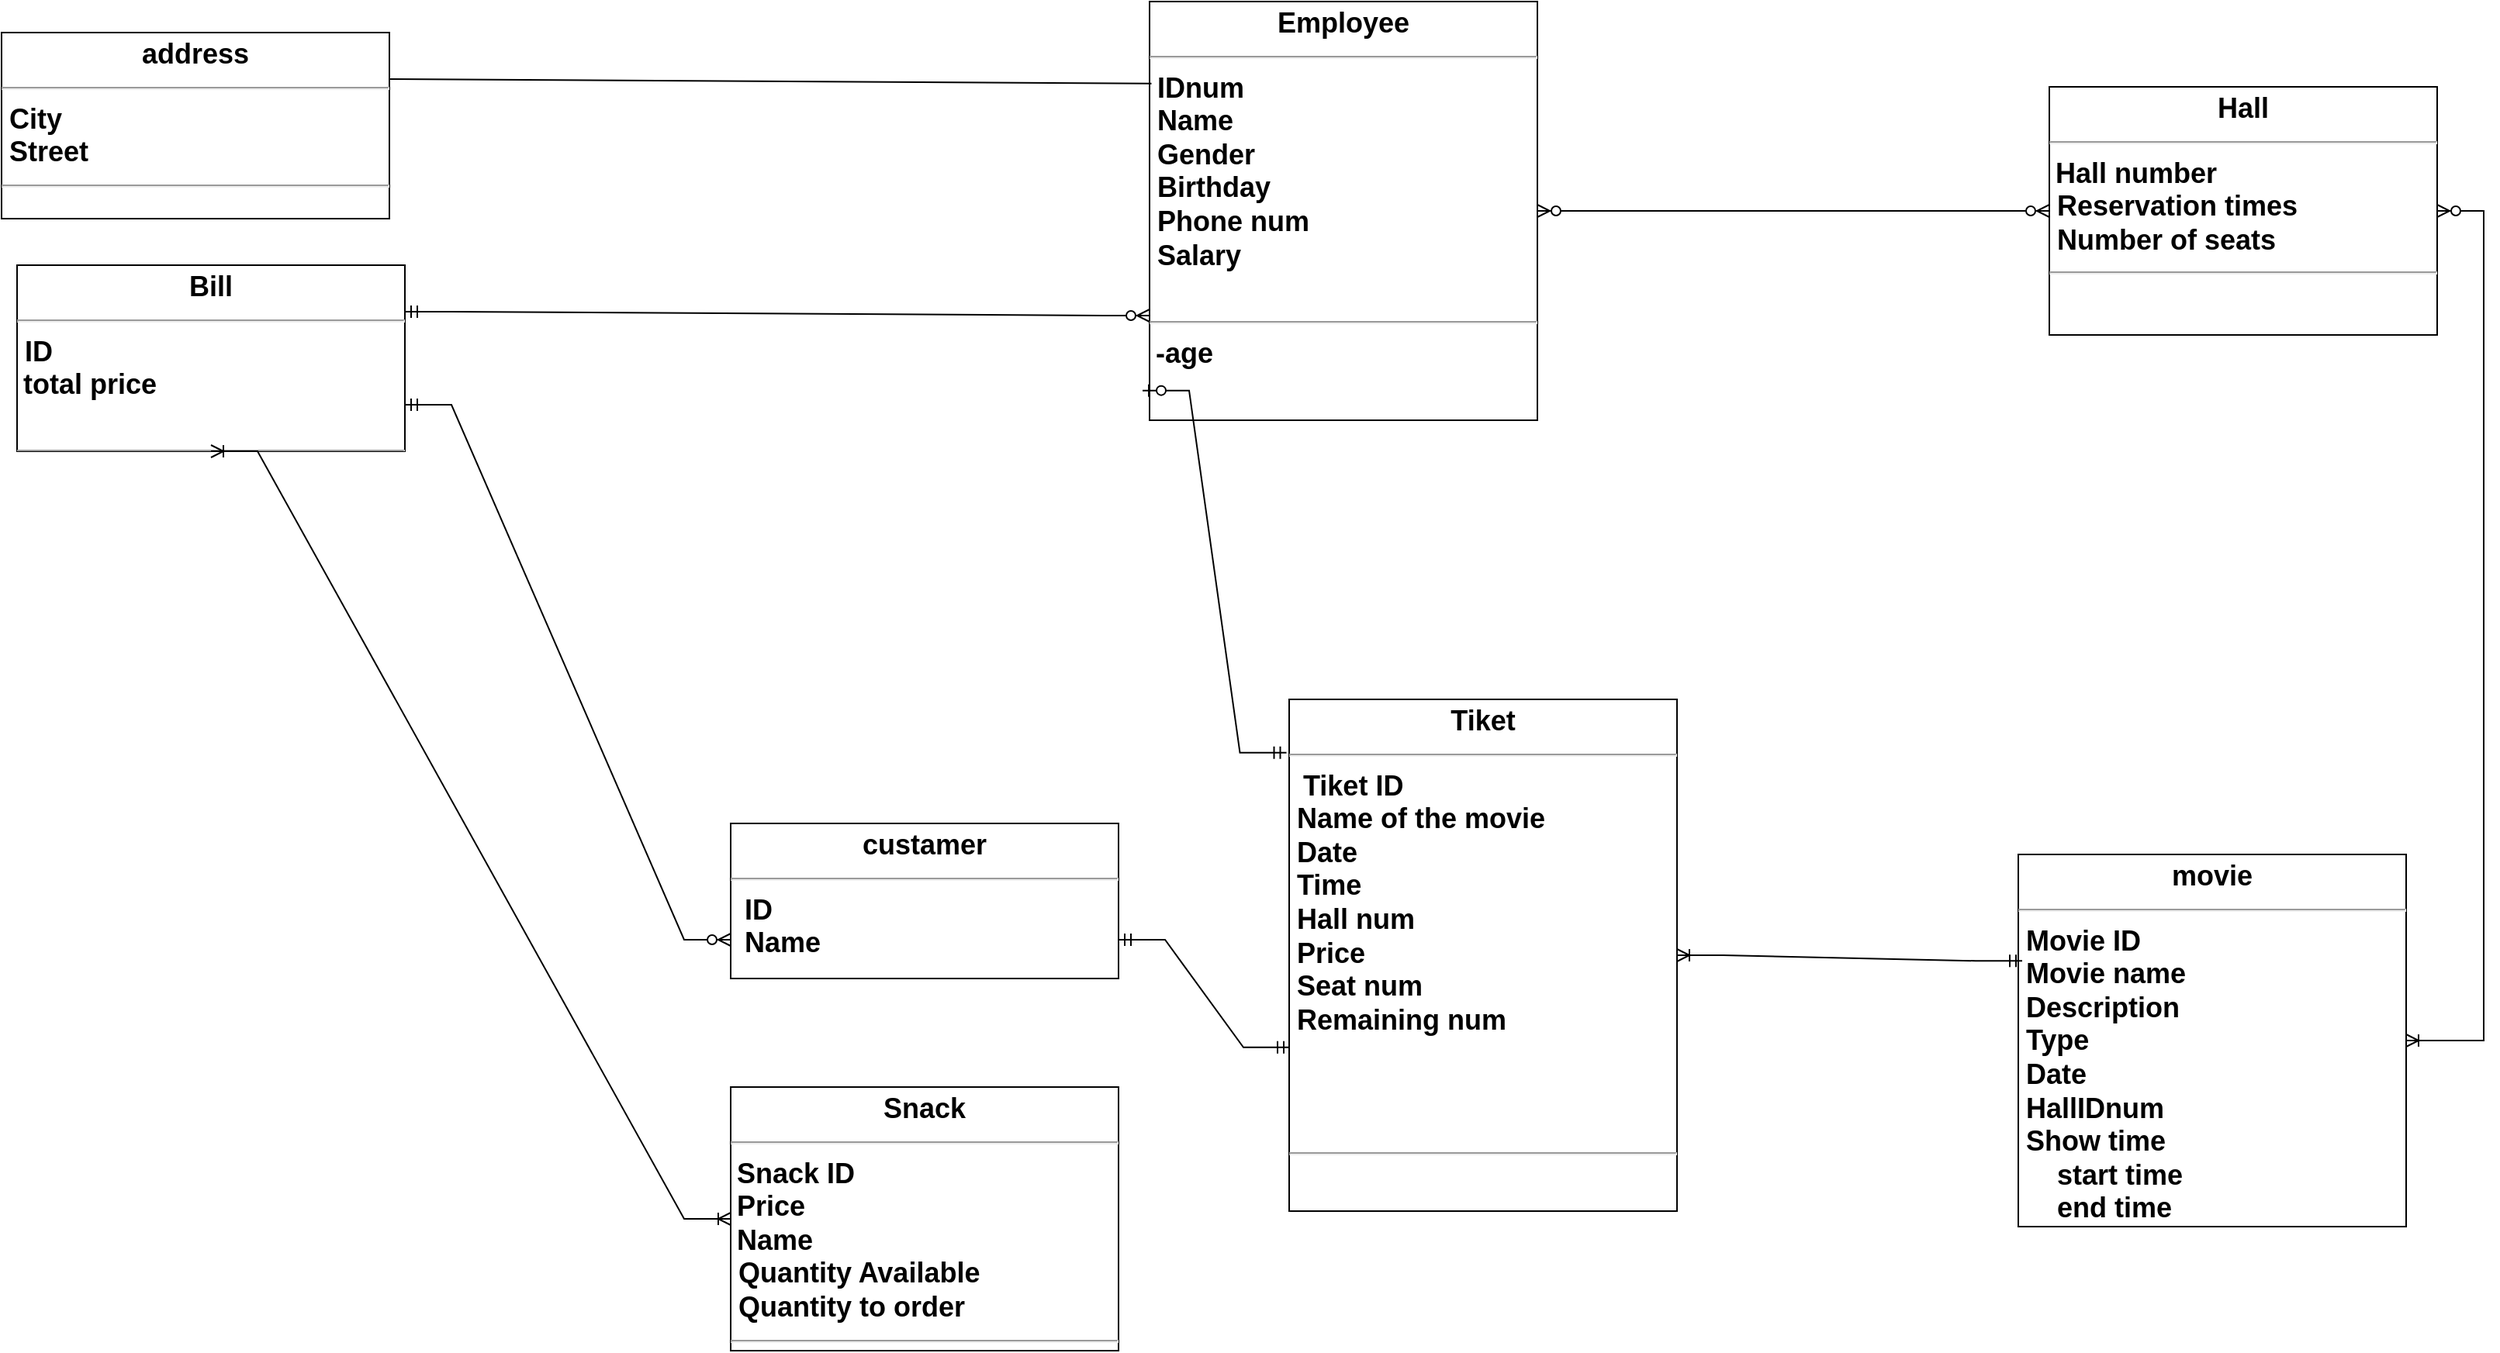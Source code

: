 <mxfile version="22.0.2" type="device">
  <diagram name="Page-1" id="0LoXqT9s0hvJXFZdFd6L">
    <mxGraphModel dx="4020" dy="1102" grid="1" gridSize="10" guides="1" tooltips="1" connect="1" arrows="1" fold="1" page="1" pageScale="1" pageWidth="850" pageHeight="1100" math="0" shadow="0">
      <root>
        <mxCell id="0" />
        <mxCell id="1" parent="0" />
        <mxCell id="mEAVEtOp78Tz3l7LQ1_5-1" value="&lt;p style=&quot;margin: 4px 0px 0px; text-align: center; font-size: 18px;&quot;&gt;Hall&lt;/p&gt;&lt;hr style=&quot;font-size: 18px;&quot;&gt;&lt;p style=&quot;margin: 0px 0px 0px 4px; font-size: 18px;&quot;&gt;Hall number&lt;/p&gt;&amp;nbsp;Reservation times&lt;br&gt;&amp;nbsp;Number of seats&amp;nbsp;&lt;br&gt;&lt;hr style=&quot;font-size: 18px;&quot;&gt;&lt;p style=&quot;margin: 0px 0px 0px 4px; font-size: 18px;&quot;&gt;&lt;br style=&quot;font-size: 18px;&quot;&gt;&lt;/p&gt;&lt;p style=&quot;margin: 0px 0px 0px 4px; font-size: 18px;&quot;&gt;&lt;br style=&quot;font-size: 18px;&quot;&gt;&lt;/p&gt;" style="verticalAlign=top;align=left;overflow=fill;fontSize=18;fontFamily=Helvetica;html=1;fontStyle=1" parent="1" vertex="1">
          <mxGeometry x="-170" y="115" width="250" height="160" as="geometry" />
        </mxCell>
        <mxCell id="mEAVEtOp78Tz3l7LQ1_5-2" value="&lt;p style=&quot;margin: 4px 0px 0px; text-align: center; font-size: 18px;&quot;&gt;movie&lt;/p&gt;&lt;hr style=&quot;font-size: 18px;&quot;&gt;&lt;p style=&quot;margin: 0px 0px 0px 4px; font-size: 18px;&quot;&gt;&lt;/p&gt;&amp;nbsp;Movie ID&lt;br&gt;&amp;nbsp;Movie name&lt;br&gt;&amp;nbsp;Description&lt;br&gt;&amp;nbsp;Type&lt;br&gt;&amp;nbsp;Date&lt;br&gt;&amp;nbsp;HallIDnum&lt;br&gt;&amp;nbsp;Show time&amp;nbsp;&lt;br&gt;&amp;nbsp; &amp;nbsp; &amp;nbsp;start time&lt;br&gt;&amp;nbsp; &amp;nbsp; &amp;nbsp;end time&lt;br&gt;&lt;hr style=&quot;font-size: 18px;&quot;&gt;&lt;p style=&quot;margin: 0px 0px 0px 4px; font-size: 18px;&quot;&gt;&lt;br style=&quot;font-size: 18px;&quot;&gt;&lt;/p&gt;&lt;p style=&quot;margin: 0px 0px 0px 4px; font-size: 18px;&quot;&gt;&lt;br style=&quot;font-size: 18px;&quot;&gt;&lt;/p&gt;" style="verticalAlign=top;align=left;overflow=fill;fontSize=18;fontFamily=Helvetica;html=1;fontStyle=1" parent="1" vertex="1">
          <mxGeometry x="-190" y="610" width="250" height="240" as="geometry" />
        </mxCell>
        <mxCell id="mEAVEtOp78Tz3l7LQ1_5-3" value="&lt;p style=&quot;margin: 4px 0px 0px; text-align: center; font-size: 18px;&quot;&gt;Tiket&lt;/p&gt;&lt;hr style=&quot;font-size: 18px;&quot;&gt;&lt;p style=&quot;margin: 0px 0px 0px 4px; font-size: 18px;&quot;&gt;&amp;nbsp;Tiket ID&lt;/p&gt;&amp;nbsp;Name of the movie&lt;br&gt;&amp;nbsp;Date&lt;br&gt;&amp;nbsp;Time&lt;br&gt;&amp;nbsp;Hall num&lt;br&gt;&amp;nbsp;Price&lt;br&gt;&amp;nbsp;Seat num&lt;br&gt;&amp;nbsp;Remaining num&lt;br&gt;&lt;br&gt;&lt;br&gt;&lt;br&gt;&lt;hr style=&quot;font-size: 18px;&quot;&gt;&lt;p style=&quot;margin: 0px 0px 0px 4px; font-size: 18px;&quot;&gt;&lt;br style=&quot;font-size: 18px;&quot;&gt;&lt;/p&gt;&lt;p style=&quot;margin: 0px 0px 0px 4px; font-size: 18px;&quot;&gt;&lt;br style=&quot;font-size: 18px;&quot;&gt;&lt;/p&gt;" style="verticalAlign=top;align=left;overflow=fill;fontSize=18;fontFamily=Helvetica;html=1;fontStyle=1" parent="1" vertex="1">
          <mxGeometry x="-660" y="510" width="250" height="330" as="geometry" />
        </mxCell>
        <mxCell id="mEAVEtOp78Tz3l7LQ1_5-4" value="&lt;p style=&quot;margin: 4px 0px 0px; text-align: center; font-size: 18px;&quot;&gt;Snack&lt;/p&gt;&lt;hr style=&quot;font-size: 18px;&quot;&gt;&lt;p style=&quot;margin: 0px 0px 0px 4px; font-size: 18px;&quot;&gt;Snack ID&lt;/p&gt;&lt;p style=&quot;margin: 0px 0px 0px 4px; font-size: 18px;&quot;&gt;Price&lt;/p&gt;&lt;p style=&quot;margin: 0px 0px 0px 4px; font-size: 18px;&quot;&gt;&lt;span style=&quot;background-color: initial;&quot;&gt;Name&lt;/span&gt;&lt;/p&gt;&amp;nbsp;Quantity Available&lt;br&gt;&amp;nbsp;Quantity to order&lt;br&gt;&lt;hr style=&quot;font-size: 18px;&quot;&gt;&lt;p style=&quot;margin: 0px 0px 0px 4px; font-size: 18px;&quot;&gt;&lt;br style=&quot;font-size: 18px;&quot;&gt;&lt;/p&gt;&lt;p style=&quot;margin: 0px 0px 0px 4px; font-size: 18px;&quot;&gt;&lt;br style=&quot;font-size: 18px;&quot;&gt;&lt;/p&gt;" style="verticalAlign=top;align=left;overflow=fill;fontSize=18;fontFamily=Helvetica;html=1;fontStyle=1" parent="1" vertex="1">
          <mxGeometry x="-1020" y="760" width="250" height="170" as="geometry" />
        </mxCell>
        <mxCell id="mEAVEtOp78Tz3l7LQ1_5-5" value="&lt;br class=&quot;Apple-interchange-newline&quot;&gt;" style="text;whiteSpace=wrap;html=1;" parent="1" vertex="1">
          <mxGeometry x="-510" y="880" width="30" height="40" as="geometry" />
        </mxCell>
        <mxCell id="mEAVEtOp78Tz3l7LQ1_5-6" value="&lt;p style=&quot;margin: 4px 0px 0px; text-align: center; font-size: 18px;&quot;&gt;custamer&lt;/p&gt;&lt;hr style=&quot;font-size: 18px;&quot;&gt;&lt;p style=&quot;margin: 0px 0px 0px 4px; font-size: 18px;&quot;&gt;&amp;nbsp;ID&lt;/p&gt;&lt;p style=&quot;margin: 0px 0px 0px 4px; font-size: 18px;&quot;&gt;&amp;nbsp;Name&lt;/p&gt;&lt;p style=&quot;margin: 0px 0px 0px 4px; font-size: 18px;&quot;&gt;&lt;br&gt;&lt;/p&gt;&lt;br&gt;&lt;hr style=&quot;font-size: 18px;&quot;&gt;&lt;p style=&quot;margin: 0px 0px 0px 4px; font-size: 18px;&quot;&gt;&lt;br style=&quot;font-size: 18px;&quot;&gt;&lt;/p&gt;&lt;p style=&quot;margin: 0px 0px 0px 4px; font-size: 18px;&quot;&gt;&lt;br style=&quot;font-size: 18px;&quot;&gt;&lt;/p&gt;" style="verticalAlign=top;align=left;overflow=fill;fontSize=18;fontFamily=Helvetica;html=1;fontStyle=1" parent="1" vertex="1">
          <mxGeometry x="-1020" y="590" width="250" height="100" as="geometry" />
        </mxCell>
        <mxCell id="mEAVEtOp78Tz3l7LQ1_5-7" value="&lt;p style=&quot;margin: 4px 0px 0px; text-align: center; font-size: 18px;&quot;&gt;Bill&lt;/p&gt;&lt;hr style=&quot;font-size: 18px;&quot;&gt;&lt;p style=&quot;margin: 0px 0px 0px 4px; font-size: 18px;&quot;&gt;&lt;/p&gt;&amp;nbsp;ID&lt;br&gt;&lt;p style=&quot;border-color: var(--border-color); margin: 0px 0px 0px 4px;&quot;&gt;total price&lt;br style=&quot;border-color: var(--border-color);&quot;&gt;&lt;/p&gt;&lt;p style=&quot;border-color: var(--border-color); margin: 0px 0px 0px 4px;&quot;&gt;&lt;br style=&quot;border-color: var(--border-color);&quot;&gt;&lt;/p&gt;&lt;hr style=&quot;font-size: 18px;&quot;&gt;&lt;p style=&quot;margin: 0px 0px 0px 4px; font-size: 18px;&quot;&gt;&lt;br&gt;&lt;/p&gt;" style="verticalAlign=top;align=left;overflow=fill;fontSize=18;fontFamily=Helvetica;html=1;fontStyle=1" parent="1" vertex="1">
          <mxGeometry x="-1480" y="230" width="250" height="120" as="geometry" />
        </mxCell>
        <mxCell id="mEAVEtOp78Tz3l7LQ1_5-8" value="&lt;p style=&quot;margin: 4px 0px 0px; text-align: center; font-size: 18px;&quot;&gt;Employee&lt;/p&gt;&lt;hr style=&quot;font-size: 18px;&quot;&gt;&lt;p style=&quot;margin: 0px 0px 0px 4px; font-size: 18px;&quot;&gt;&lt;/p&gt;&amp;nbsp;IDnum&lt;br&gt;&amp;nbsp;Name&lt;br&gt;&amp;nbsp;Gender&lt;br&gt;&amp;nbsp;Birthday&lt;br&gt;&amp;nbsp;Phone num&lt;br&gt;&amp;nbsp;Salary&lt;br&gt;&amp;nbsp;&lt;br&gt;&lt;hr style=&quot;font-size: 18px;&quot;&gt;&lt;p style=&quot;margin: 0px 0px 0px 4px; font-size: 18px;&quot;&gt;-age&lt;/p&gt;&lt;p style=&quot;margin: 0px 0px 0px 4px; font-size: 18px;&quot;&gt;&lt;br style=&quot;font-size: 18px;&quot;&gt;&lt;/p&gt;" style="verticalAlign=top;align=left;overflow=fill;fontSize=18;fontFamily=Helvetica;html=1;fontStyle=1" parent="1" vertex="1">
          <mxGeometry x="-750" y="60" width="250" height="270" as="geometry" />
        </mxCell>
        <mxCell id="mEAVEtOp78Tz3l7LQ1_5-9" value="&lt;p style=&quot;margin: 4px 0px 0px; text-align: center; font-size: 18px;&quot;&gt;address&lt;/p&gt;&lt;hr style=&quot;font-size: 18px;&quot;&gt;&lt;p style=&quot;margin: 0px 0px 0px 4px; font-size: 18px;&quot;&gt;&lt;/p&gt;&amp;nbsp;City&lt;br&gt;&amp;nbsp;Street&lt;br&gt;&lt;hr style=&quot;font-size: 18px;&quot;&gt;&lt;p style=&quot;margin: 0px 0px 0px 4px; font-size: 18px;&quot;&gt;&lt;br style=&quot;font-size: 18px;&quot;&gt;&lt;/p&gt;&lt;p style=&quot;margin: 0px 0px 0px 4px; font-size: 18px;&quot;&gt;&lt;br style=&quot;font-size: 18px;&quot;&gt;&lt;/p&gt;" style="verticalAlign=top;align=left;overflow=fill;fontSize=18;fontFamily=Helvetica;html=1;fontStyle=1" parent="1" vertex="1">
          <mxGeometry x="-1490" y="80" width="250" height="120" as="geometry" />
        </mxCell>
        <mxCell id="2dQKGp4zyhEjuuc1yUCU-1" value="" style="endArrow=none;html=1;rounded=0;exitX=1;exitY=0.25;exitDx=0;exitDy=0;entryX=0.005;entryY=0.196;entryDx=0;entryDy=0;entryPerimeter=0;" parent="1" source="mEAVEtOp78Tz3l7LQ1_5-9" target="mEAVEtOp78Tz3l7LQ1_5-8" edge="1">
          <mxGeometry width="50" height="50" relative="1" as="geometry">
            <mxPoint x="-1130" y="360" as="sourcePoint" />
            <mxPoint x="-1080" y="310" as="targetPoint" />
          </mxGeometry>
        </mxCell>
        <mxCell id="NAXWdMC9lGBKWwya888S-1" value="" style="edgeStyle=entityRelationEdgeStyle;fontSize=12;html=1;endArrow=ERoneToMany;startArrow=ERzeroToMany;rounded=0;" parent="1" source="mEAVEtOp78Tz3l7LQ1_5-1" target="mEAVEtOp78Tz3l7LQ1_5-2" edge="1">
          <mxGeometry width="100" height="100" relative="1" as="geometry">
            <mxPoint x="70" y="590" as="sourcePoint" />
            <mxPoint x="170" y="490" as="targetPoint" />
          </mxGeometry>
        </mxCell>
        <mxCell id="NAXWdMC9lGBKWwya888S-2" value="" style="edgeStyle=entityRelationEdgeStyle;fontSize=12;html=1;endArrow=ERoneToMany;startArrow=ERmandOne;rounded=0;exitX=0.01;exitY=0.286;exitDx=0;exitDy=0;exitPerimeter=0;" parent="1" source="mEAVEtOp78Tz3l7LQ1_5-2" target="mEAVEtOp78Tz3l7LQ1_5-3" edge="1">
          <mxGeometry width="100" height="100" relative="1" as="geometry">
            <mxPoint x="-350" y="630" as="sourcePoint" />
            <mxPoint x="-390" y="670" as="targetPoint" />
          </mxGeometry>
        </mxCell>
        <mxCell id="NAXWdMC9lGBKWwya888S-3" value="" style="edgeStyle=entityRelationEdgeStyle;fontSize=12;html=1;endArrow=ERzeroToOne;startArrow=ERmandOne;rounded=0;entryX=-0.018;entryY=0.929;entryDx=0;entryDy=0;entryPerimeter=0;exitX=-0.007;exitY=0.104;exitDx=0;exitDy=0;exitPerimeter=0;" parent="1" source="mEAVEtOp78Tz3l7LQ1_5-3" target="mEAVEtOp78Tz3l7LQ1_5-8" edge="1">
          <mxGeometry width="100" height="100" relative="1" as="geometry">
            <mxPoint x="-730" y="550" as="sourcePoint" />
            <mxPoint x="-630" y="450" as="targetPoint" />
            <Array as="points">
              <mxPoint x="-790" y="473" />
              <mxPoint x="-770" y="370" />
              <mxPoint x="-810" y="550" />
            </Array>
          </mxGeometry>
        </mxCell>
        <mxCell id="NAXWdMC9lGBKWwya888S-4" value="" style="edgeStyle=entityRelationEdgeStyle;fontSize=12;html=1;endArrow=ERzeroToMany;endFill=1;startArrow=ERzeroToMany;rounded=0;entryX=0;entryY=0.5;entryDx=0;entryDy=0;" parent="1" source="mEAVEtOp78Tz3l7LQ1_5-8" target="mEAVEtOp78Tz3l7LQ1_5-1" edge="1">
          <mxGeometry width="100" height="100" relative="1" as="geometry">
            <mxPoint x="-310" y="490" as="sourcePoint" />
            <mxPoint x="-210" y="390" as="targetPoint" />
          </mxGeometry>
        </mxCell>
        <mxCell id="NAXWdMC9lGBKWwya888S-5" value="" style="edgeStyle=entityRelationEdgeStyle;fontSize=12;html=1;endArrow=ERzeroToMany;startArrow=ERmandOne;rounded=0;exitX=1;exitY=0.25;exitDx=0;exitDy=0;entryX=0;entryY=0.75;entryDx=0;entryDy=0;" parent="1" source="mEAVEtOp78Tz3l7LQ1_5-7" target="mEAVEtOp78Tz3l7LQ1_5-8" edge="1">
          <mxGeometry width="100" height="100" relative="1" as="geometry">
            <mxPoint x="-1030" y="1100" as="sourcePoint" />
            <mxPoint x="-750" y="750" as="targetPoint" />
          </mxGeometry>
        </mxCell>
        <mxCell id="NAXWdMC9lGBKWwya888S-6" value="" style="edgeStyle=entityRelationEdgeStyle;fontSize=12;html=1;endArrow=ERmandOne;startArrow=ERmandOne;rounded=0;exitX=0.002;exitY=0.68;exitDx=0;exitDy=0;entryX=1;entryY=0.75;entryDx=0;entryDy=0;exitPerimeter=0;" parent="1" source="mEAVEtOp78Tz3l7LQ1_5-3" target="mEAVEtOp78Tz3l7LQ1_5-6" edge="1">
          <mxGeometry width="100" height="100" relative="1" as="geometry">
            <mxPoint x="-170" y="880" as="sourcePoint" />
            <mxPoint x="-765" y="635" as="targetPoint" />
            <Array as="points">
              <mxPoint x="-765" y="635" />
            </Array>
          </mxGeometry>
        </mxCell>
        <mxCell id="NAXWdMC9lGBKWwya888S-7" value="" style="edgeStyle=entityRelationEdgeStyle;fontSize=12;html=1;endArrow=ERzeroToMany;startArrow=ERmandOne;rounded=0;entryX=0;entryY=0.75;entryDx=0;entryDy=0;exitX=1;exitY=0.75;exitDx=0;exitDy=0;" parent="1" source="mEAVEtOp78Tz3l7LQ1_5-7" target="mEAVEtOp78Tz3l7LQ1_5-6" edge="1">
          <mxGeometry width="100" height="100" relative="1" as="geometry">
            <mxPoint x="-650" y="1050" as="sourcePoint" />
            <mxPoint x="-60" y="1090" as="targetPoint" />
          </mxGeometry>
        </mxCell>
        <mxCell id="NAXWdMC9lGBKWwya888S-8" value="" style="edgeStyle=entityRelationEdgeStyle;fontSize=12;html=1;endArrow=ERoneToMany;startArrow=ERoneToMany;rounded=0;entryX=0;entryY=0.5;entryDx=0;entryDy=0;exitX=0.5;exitY=1;exitDx=0;exitDy=0;" parent="1" source="mEAVEtOp78Tz3l7LQ1_5-7" target="mEAVEtOp78Tz3l7LQ1_5-4" edge="1">
          <mxGeometry width="100" height="100" relative="1" as="geometry">
            <mxPoint x="-880" y="1080" as="sourcePoint" />
            <mxPoint x="-780" y="980" as="targetPoint" />
            <Array as="points">
              <mxPoint x="-1350" y="480" />
            </Array>
          </mxGeometry>
        </mxCell>
      </root>
    </mxGraphModel>
  </diagram>
</mxfile>
